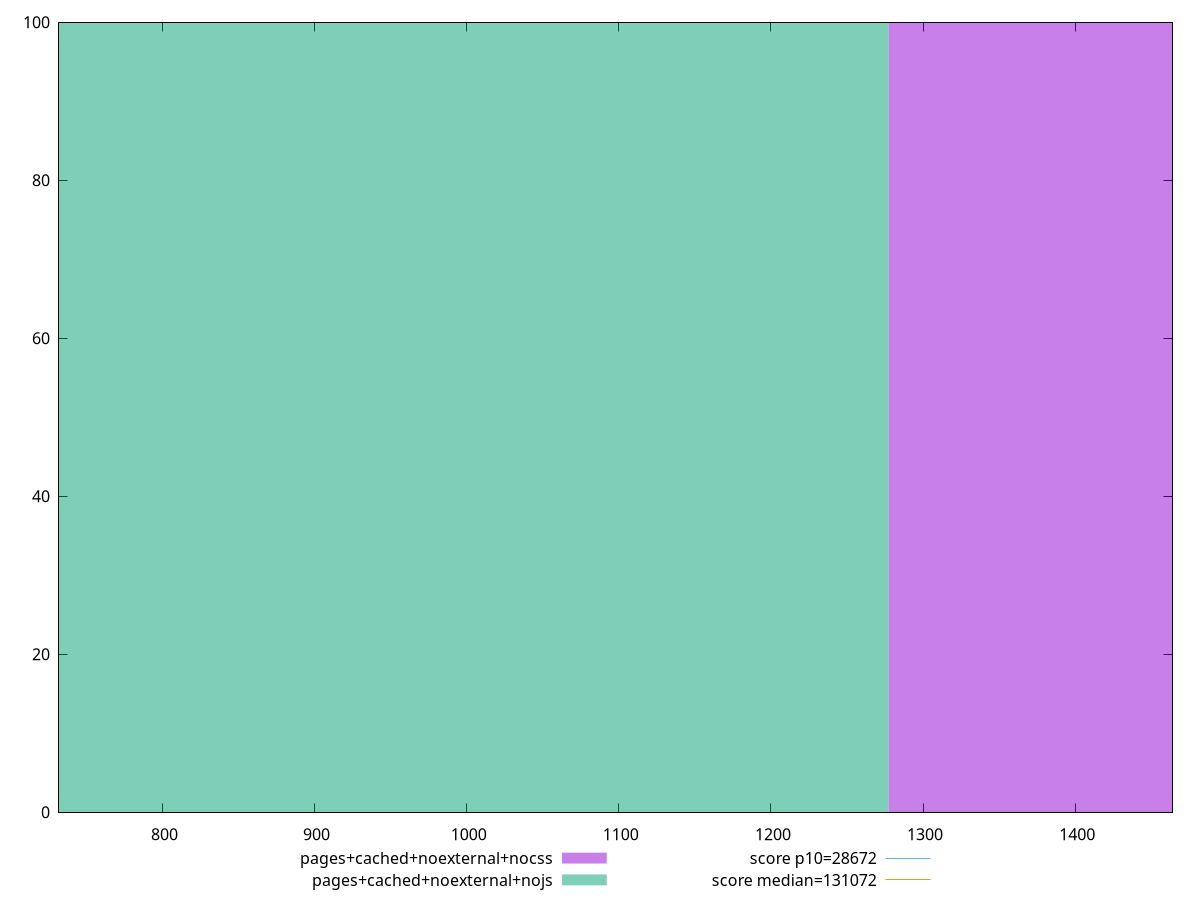 reset

$pagesCachedNoexternalNocss <<EOF
1703.1890470971937 100
EOF

$pagesCachedNoexternalNojs <<EOF
851.5945235485968 100
EOF

set key outside below
set boxwidth 851.5945235485968
set xrange [732:1464]
set yrange [0:100]
set style fill transparent solid 0.5 noborder

set parametric
set terminal svg size 640, 500 enhanced background rgb 'white'
set output "report_00007_2020-12-11T15:55:29.892Z/uses-long-cache-ttl/comparison/histogram/9_vs_10.svg"

plot $pagesCachedNoexternalNocss title "pages+cached+noexternal+nocss" with boxes, \
     $pagesCachedNoexternalNojs title "pages+cached+noexternal+nojs" with boxes, \
     28672,t title "score p10=28672", \
     131072,t title "score median=131072"

reset
